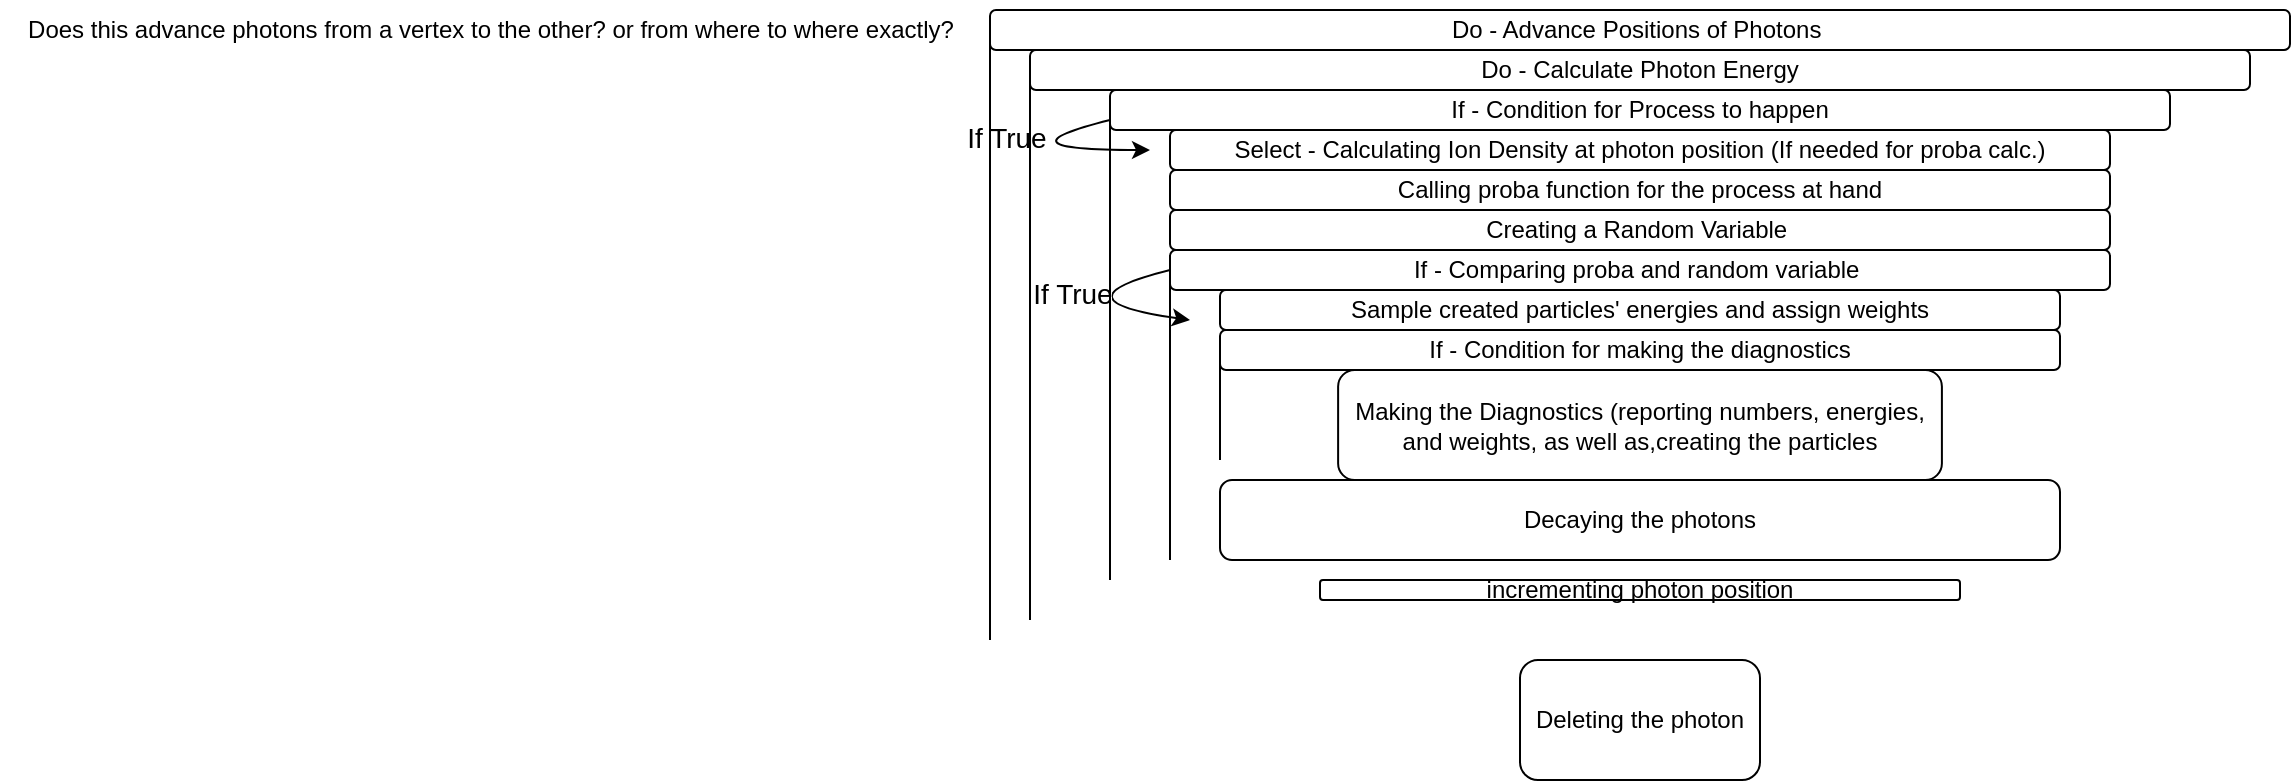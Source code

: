 <mxfile version="26.0.12">
  <diagram name="Page-1" id="cPBhdx0atCIc8VIGkDfx">
    <mxGraphModel dx="2044" dy="652" grid="1" gridSize="10" guides="1" tooltips="1" connect="1" arrows="1" fold="1" page="1" pageScale="1" pageWidth="850" pageHeight="1100" math="0" shadow="0">
      <root>
        <mxCell id="0" />
        <mxCell id="1" parent="0" />
        <mxCell id="B9Ovj7SkUMSnQgGKJhs3-1" value="Do - Calculate Photon Energy" style="rounded=1;whiteSpace=wrap;html=1;" parent="1" vertex="1">
          <mxGeometry x="30" y="145" width="610" height="20" as="geometry" />
        </mxCell>
        <mxCell id="B9Ovj7SkUMSnQgGKJhs3-2" value="If - Condition for Process to happen" style="rounded=1;whiteSpace=wrap;html=1;" parent="1" vertex="1">
          <mxGeometry x="70" y="165" width="530" height="20" as="geometry" />
        </mxCell>
        <mxCell id="B9Ovj7SkUMSnQgGKJhs3-3" value="Select - Calculating Ion Density at photon position (If needed for proba calc.)" style="rounded=1;whiteSpace=wrap;html=1;" parent="1" vertex="1">
          <mxGeometry x="100" y="185" width="470" height="20" as="geometry" />
        </mxCell>
        <mxCell id="B9Ovj7SkUMSnQgGKJhs3-4" value="Calling proba function for the process at hand" style="rounded=1;whiteSpace=wrap;html=1;" parent="1" vertex="1">
          <mxGeometry x="100" y="205" width="470" height="20" as="geometry" />
        </mxCell>
        <mxCell id="B9Ovj7SkUMSnQgGKJhs3-5" value="Creating a Random Variable&amp;nbsp;" style="rounded=1;whiteSpace=wrap;html=1;" parent="1" vertex="1">
          <mxGeometry x="100" y="225" width="470" height="20" as="geometry" />
        </mxCell>
        <mxCell id="B9Ovj7SkUMSnQgGKJhs3-6" value="If - Comparing proba and random variable&amp;nbsp;" style="rounded=1;whiteSpace=wrap;html=1;" parent="1" vertex="1">
          <mxGeometry x="100" y="245" width="470" height="20" as="geometry" />
        </mxCell>
        <mxCell id="B9Ovj7SkUMSnQgGKJhs3-10" value="" style="curved=1;endArrow=classic;html=1;rounded=0;exitX=0;exitY=0.75;exitDx=0;exitDy=0;" parent="1" source="B9Ovj7SkUMSnQgGKJhs3-2" edge="1">
          <mxGeometry width="50" height="50" relative="1" as="geometry">
            <mxPoint x="30" y="260" as="sourcePoint" />
            <mxPoint x="90" y="195" as="targetPoint" />
            <Array as="points">
              <mxPoint x="10" y="195" />
            </Array>
          </mxGeometry>
        </mxCell>
        <mxCell id="B9Ovj7SkUMSnQgGKJhs3-11" value="&lt;font style=&quot;font-size: 14px;&quot;&gt;If True&lt;/font&gt;" style="edgeLabel;html=1;align=center;verticalAlign=middle;resizable=0;points=[];" parent="B9Ovj7SkUMSnQgGKJhs3-10" vertex="1" connectable="0">
          <mxGeometry x="-0.484" y="2" relative="1" as="geometry">
            <mxPoint x="-17" y="-2" as="offset" />
          </mxGeometry>
        </mxCell>
        <mxCell id="B9Ovj7SkUMSnQgGKJhs3-12" value="" style="curved=1;endArrow=classic;html=1;rounded=0;exitX=0;exitY=0.75;exitDx=0;exitDy=0;" parent="1" edge="1">
          <mxGeometry width="50" height="50" relative="1" as="geometry">
            <mxPoint x="100" y="255" as="sourcePoint" />
            <mxPoint x="110" y="280" as="targetPoint" />
            <Array as="points">
              <mxPoint x="40" y="270" />
            </Array>
          </mxGeometry>
        </mxCell>
        <mxCell id="B9Ovj7SkUMSnQgGKJhs3-13" value="&lt;font style=&quot;font-size: 14px;&quot;&gt;If True&lt;/font&gt;" style="edgeLabel;html=1;align=center;verticalAlign=middle;resizable=0;points=[];" parent="B9Ovj7SkUMSnQgGKJhs3-12" vertex="1" connectable="0">
          <mxGeometry x="-0.484" y="2" relative="1" as="geometry">
            <mxPoint x="-17" y="2" as="offset" />
          </mxGeometry>
        </mxCell>
        <mxCell id="B9Ovj7SkUMSnQgGKJhs3-14" value="Sample created particles&#39; energies and assign weights" style="rounded=1;whiteSpace=wrap;html=1;" parent="1" vertex="1">
          <mxGeometry x="125" y="265" width="420" height="20" as="geometry" />
        </mxCell>
        <mxCell id="B9Ovj7SkUMSnQgGKJhs3-15" value="Do - Advance Positions of Photons&amp;nbsp;" style="rounded=1;whiteSpace=wrap;html=1;" parent="1" vertex="1">
          <mxGeometry x="10" y="125" width="650" height="20" as="geometry" />
        </mxCell>
        <mxCell id="B9Ovj7SkUMSnQgGKJhs3-16" value="Does this advance photons from a vertex to the other? or from where to where exactly?" style="text;html=1;align=center;verticalAlign=middle;resizable=0;points=[];autosize=1;strokeColor=none;fillColor=none;" parent="1" vertex="1">
          <mxGeometry x="-485" y="120" width="490" height="30" as="geometry" />
        </mxCell>
        <mxCell id="B9Ovj7SkUMSnQgGKJhs3-17" value="Making the Diagnostics (reporting numbers, energies, and weights, as well as,creating the particles" style="rounded=1;whiteSpace=wrap;html=1;" parent="1" vertex="1">
          <mxGeometry x="184.06" y="305" width="301.89" height="55" as="geometry" />
        </mxCell>
        <mxCell id="B9Ovj7SkUMSnQgGKJhs3-18" value="Decaying the photons" style="rounded=1;whiteSpace=wrap;html=1;" parent="1" vertex="1">
          <mxGeometry x="125" y="360" width="420" height="40" as="geometry" />
        </mxCell>
        <mxCell id="B9Ovj7SkUMSnQgGKJhs3-19" value="Deleting the photon" style="rounded=1;whiteSpace=wrap;html=1;" parent="1" vertex="1">
          <mxGeometry x="275" y="450" width="120" height="60" as="geometry" />
        </mxCell>
        <mxCell id="B9Ovj7SkUMSnQgGKJhs3-20" value="" style="endArrow=none;html=1;rounded=0;entryX=0;entryY=0.5;entryDx=0;entryDy=0;" parent="1" target="B9Ovj7SkUMSnQgGKJhs3-15" edge="1">
          <mxGeometry width="50" height="50" relative="1" as="geometry">
            <mxPoint x="10" y="440" as="sourcePoint" />
            <mxPoint x="260" y="380" as="targetPoint" />
          </mxGeometry>
        </mxCell>
        <mxCell id="B9Ovj7SkUMSnQgGKJhs3-21" value="" style="endArrow=none;html=1;rounded=0;entryX=0;entryY=0.5;entryDx=0;entryDy=0;" parent="1" target="B9Ovj7SkUMSnQgGKJhs3-1" edge="1">
          <mxGeometry width="50" height="50" relative="1" as="geometry">
            <mxPoint x="30" y="430" as="sourcePoint" />
            <mxPoint x="30" y="185" as="targetPoint" />
          </mxGeometry>
        </mxCell>
        <mxCell id="B9Ovj7SkUMSnQgGKJhs3-22" value="" style="endArrow=none;html=1;rounded=0;entryX=0;entryY=0.5;entryDx=0;entryDy=0;" parent="1" target="B9Ovj7SkUMSnQgGKJhs3-2" edge="1">
          <mxGeometry width="50" height="50" relative="1" as="geometry">
            <mxPoint x="70" y="410" as="sourcePoint" />
            <mxPoint x="70" y="210" as="targetPoint" />
          </mxGeometry>
        </mxCell>
        <mxCell id="B9Ovj7SkUMSnQgGKJhs3-23" value="" style="endArrow=none;html=1;rounded=0;entryX=0;entryY=0.5;entryDx=0;entryDy=0;" parent="1" target="B9Ovj7SkUMSnQgGKJhs3-6" edge="1">
          <mxGeometry width="50" height="50" relative="1" as="geometry">
            <mxPoint x="100" y="400" as="sourcePoint" />
            <mxPoint x="99" y="290" as="targetPoint" />
          </mxGeometry>
        </mxCell>
        <mxCell id="B9Ovj7SkUMSnQgGKJhs3-24" value="incrementing photon position" style="rounded=1;whiteSpace=wrap;html=1;" parent="1" vertex="1">
          <mxGeometry x="175" y="410" width="320" height="10" as="geometry" />
        </mxCell>
        <mxCell id="B9Ovj7SkUMSnQgGKJhs3-39" value="If - Condition for making the diagnostics" style="rounded=1;whiteSpace=wrap;html=1;" parent="1" vertex="1">
          <mxGeometry x="125" y="285" width="420" height="20" as="geometry" />
        </mxCell>
        <mxCell id="B9Ovj7SkUMSnQgGKJhs3-40" value="" style="endArrow=none;html=1;rounded=0;entryX=0;entryY=0.5;entryDx=0;entryDy=0;" parent="1" target="B9Ovj7SkUMSnQgGKJhs3-39" edge="1">
          <mxGeometry width="50" height="50" relative="1" as="geometry">
            <mxPoint x="125" y="350" as="sourcePoint" />
            <mxPoint x="310" y="90" as="targetPoint" />
          </mxGeometry>
        </mxCell>
      </root>
    </mxGraphModel>
  </diagram>
</mxfile>
